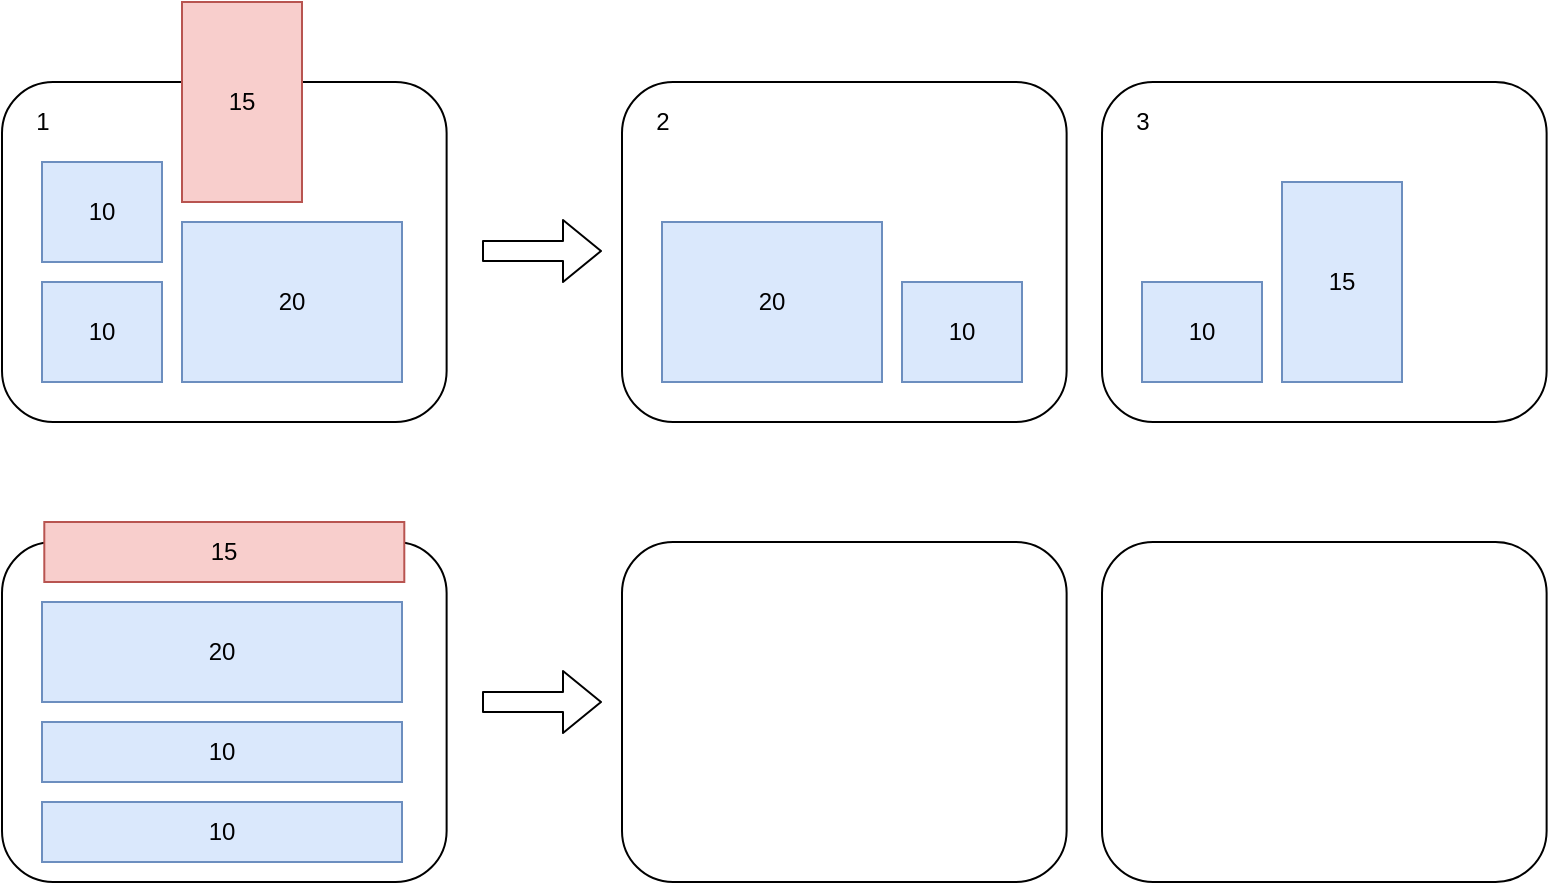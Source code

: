 <mxfile version="14.4.9" type="github">
  <diagram id="VcwXtsxAqvqli3GGBTht" name="Page-1">
    <mxGraphModel dx="1422" dy="804" grid="1" gridSize="10" guides="1" tooltips="1" connect="1" arrows="1" fold="1" page="1" pageScale="1" pageWidth="850" pageHeight="1100" math="0" shadow="0">
      <root>
        <mxCell id="0" />
        <mxCell id="1" parent="0" />
        <mxCell id="AtN4Yc3aaycDDXfkC4gF-1" value="" style="rounded=1;whiteSpace=wrap;html=1;" vertex="1" parent="1">
          <mxGeometry x="50" y="100" width="222.31" height="170" as="geometry" />
        </mxCell>
        <mxCell id="AtN4Yc3aaycDDXfkC4gF-2" value="10" style="rounded=0;whiteSpace=wrap;html=1;direction=south;fillColor=#dae8fc;strokeColor=#6c8ebf;" vertex="1" parent="1">
          <mxGeometry x="70" y="200" width="60" height="50" as="geometry" />
        </mxCell>
        <mxCell id="AtN4Yc3aaycDDXfkC4gF-3" value="10" style="rounded=0;whiteSpace=wrap;html=1;fillColor=#dae8fc;strokeColor=#6c8ebf;" vertex="1" parent="1">
          <mxGeometry x="70" y="140" width="60" height="50" as="geometry" />
        </mxCell>
        <mxCell id="AtN4Yc3aaycDDXfkC4gF-4" value="20" style="rounded=0;whiteSpace=wrap;html=1;direction=south;fillColor=#dae8fc;strokeColor=#6c8ebf;" vertex="1" parent="1">
          <mxGeometry x="140" y="170" width="110" height="80" as="geometry" />
        </mxCell>
        <mxCell id="AtN4Yc3aaycDDXfkC4gF-5" value="15" style="rounded=0;whiteSpace=wrap;html=1;fillColor=#f8cecc;strokeColor=#b85450;" vertex="1" parent="1">
          <mxGeometry x="140" y="60" width="60" height="100" as="geometry" />
        </mxCell>
        <mxCell id="AtN4Yc3aaycDDXfkC4gF-6" value="" style="rounded=1;whiteSpace=wrap;html=1;" vertex="1" parent="1">
          <mxGeometry x="360" y="100" width="222.31" height="170" as="geometry" />
        </mxCell>
        <mxCell id="AtN4Yc3aaycDDXfkC4gF-7" value="10" style="rounded=0;whiteSpace=wrap;html=1;direction=south;fillColor=#dae8fc;strokeColor=#6c8ebf;" vertex="1" parent="1">
          <mxGeometry x="740" y="110" width="60" height="50" as="geometry" />
        </mxCell>
        <mxCell id="AtN4Yc3aaycDDXfkC4gF-8" value="10" style="rounded=0;whiteSpace=wrap;html=1;fillColor=#dae8fc;strokeColor=#6c8ebf;" vertex="1" parent="1">
          <mxGeometry x="500" y="200" width="60" height="50" as="geometry" />
        </mxCell>
        <mxCell id="AtN4Yc3aaycDDXfkC4gF-11" value="" style="rounded=1;whiteSpace=wrap;html=1;" vertex="1" parent="1">
          <mxGeometry x="600" y="100" width="222.31" height="170" as="geometry" />
        </mxCell>
        <mxCell id="AtN4Yc3aaycDDXfkC4gF-14" value="20" style="rounded=0;whiteSpace=wrap;html=1;direction=south;fillColor=#dae8fc;strokeColor=#6c8ebf;" vertex="1" parent="1">
          <mxGeometry x="380" y="170" width="110" height="80" as="geometry" />
        </mxCell>
        <mxCell id="AtN4Yc3aaycDDXfkC4gF-15" value="15" style="rounded=0;whiteSpace=wrap;html=1;fillColor=#dae8fc;strokeColor=#6c8ebf;" vertex="1" parent="1">
          <mxGeometry x="690" y="150" width="60" height="100" as="geometry" />
        </mxCell>
        <mxCell id="AtN4Yc3aaycDDXfkC4gF-16" value="" style="shape=flexArrow;endArrow=classic;html=1;" edge="1" parent="1">
          <mxGeometry width="50" height="50" relative="1" as="geometry">
            <mxPoint x="290" y="184.5" as="sourcePoint" />
            <mxPoint x="350" y="184.5" as="targetPoint" />
          </mxGeometry>
        </mxCell>
        <mxCell id="AtN4Yc3aaycDDXfkC4gF-23" value="10" style="rounded=0;whiteSpace=wrap;html=1;fillColor=#dae8fc;strokeColor=#6c8ebf;" vertex="1" parent="1">
          <mxGeometry x="620" y="200" width="60" height="50" as="geometry" />
        </mxCell>
        <mxCell id="AtN4Yc3aaycDDXfkC4gF-41" value="1" style="text;html=1;align=center;verticalAlign=middle;resizable=0;points=[];autosize=1;" vertex="1" parent="1">
          <mxGeometry x="60" y="110" width="20" height="20" as="geometry" />
        </mxCell>
        <mxCell id="AtN4Yc3aaycDDXfkC4gF-42" value="2" style="text;html=1;align=center;verticalAlign=middle;resizable=0;points=[];autosize=1;" vertex="1" parent="1">
          <mxGeometry x="370" y="110" width="20" height="20" as="geometry" />
        </mxCell>
        <mxCell id="AtN4Yc3aaycDDXfkC4gF-43" value="3" style="text;html=1;align=center;verticalAlign=middle;resizable=0;points=[];autosize=1;" vertex="1" parent="1">
          <mxGeometry x="610" y="110" width="20" height="20" as="geometry" />
        </mxCell>
        <mxCell id="AtN4Yc3aaycDDXfkC4gF-44" value="" style="rounded=1;whiteSpace=wrap;html=1;" vertex="1" parent="1">
          <mxGeometry x="50" y="330" width="222.31" height="170" as="geometry" />
        </mxCell>
        <mxCell id="AtN4Yc3aaycDDXfkC4gF-45" value="" style="rounded=1;whiteSpace=wrap;html=1;" vertex="1" parent="1">
          <mxGeometry x="360" y="330" width="222.31" height="170" as="geometry" />
        </mxCell>
        <mxCell id="AtN4Yc3aaycDDXfkC4gF-46" value="" style="rounded=1;whiteSpace=wrap;html=1;" vertex="1" parent="1">
          <mxGeometry x="600" y="330" width="222.31" height="170" as="geometry" />
        </mxCell>
        <mxCell id="AtN4Yc3aaycDDXfkC4gF-48" value="10" style="rounded=0;whiteSpace=wrap;html=1;fillColor=#dae8fc;strokeColor=#6c8ebf;" vertex="1" parent="1">
          <mxGeometry x="70" y="460" width="180" height="30" as="geometry" />
        </mxCell>
        <mxCell id="AtN4Yc3aaycDDXfkC4gF-49" value="10" style="rounded=0;whiteSpace=wrap;html=1;fillColor=#dae8fc;strokeColor=#6c8ebf;" vertex="1" parent="1">
          <mxGeometry x="70" y="420" width="180" height="30" as="geometry" />
        </mxCell>
        <mxCell id="AtN4Yc3aaycDDXfkC4gF-50" value="20" style="rounded=0;whiteSpace=wrap;html=1;fillColor=#dae8fc;strokeColor=#6c8ebf;" vertex="1" parent="1">
          <mxGeometry x="70" y="360" width="180" height="50" as="geometry" />
        </mxCell>
        <mxCell id="AtN4Yc3aaycDDXfkC4gF-51" value="15" style="rounded=0;whiteSpace=wrap;html=1;fillColor=#f8cecc;strokeColor=#b85450;" vertex="1" parent="1">
          <mxGeometry x="71.15" y="320" width="180" height="30" as="geometry" />
        </mxCell>
        <mxCell id="AtN4Yc3aaycDDXfkC4gF-52" value="" style="shape=flexArrow;endArrow=classic;html=1;" edge="1" parent="1">
          <mxGeometry width="50" height="50" relative="1" as="geometry">
            <mxPoint x="290" y="410" as="sourcePoint" />
            <mxPoint x="350" y="410" as="targetPoint" />
          </mxGeometry>
        </mxCell>
      </root>
    </mxGraphModel>
  </diagram>
</mxfile>

